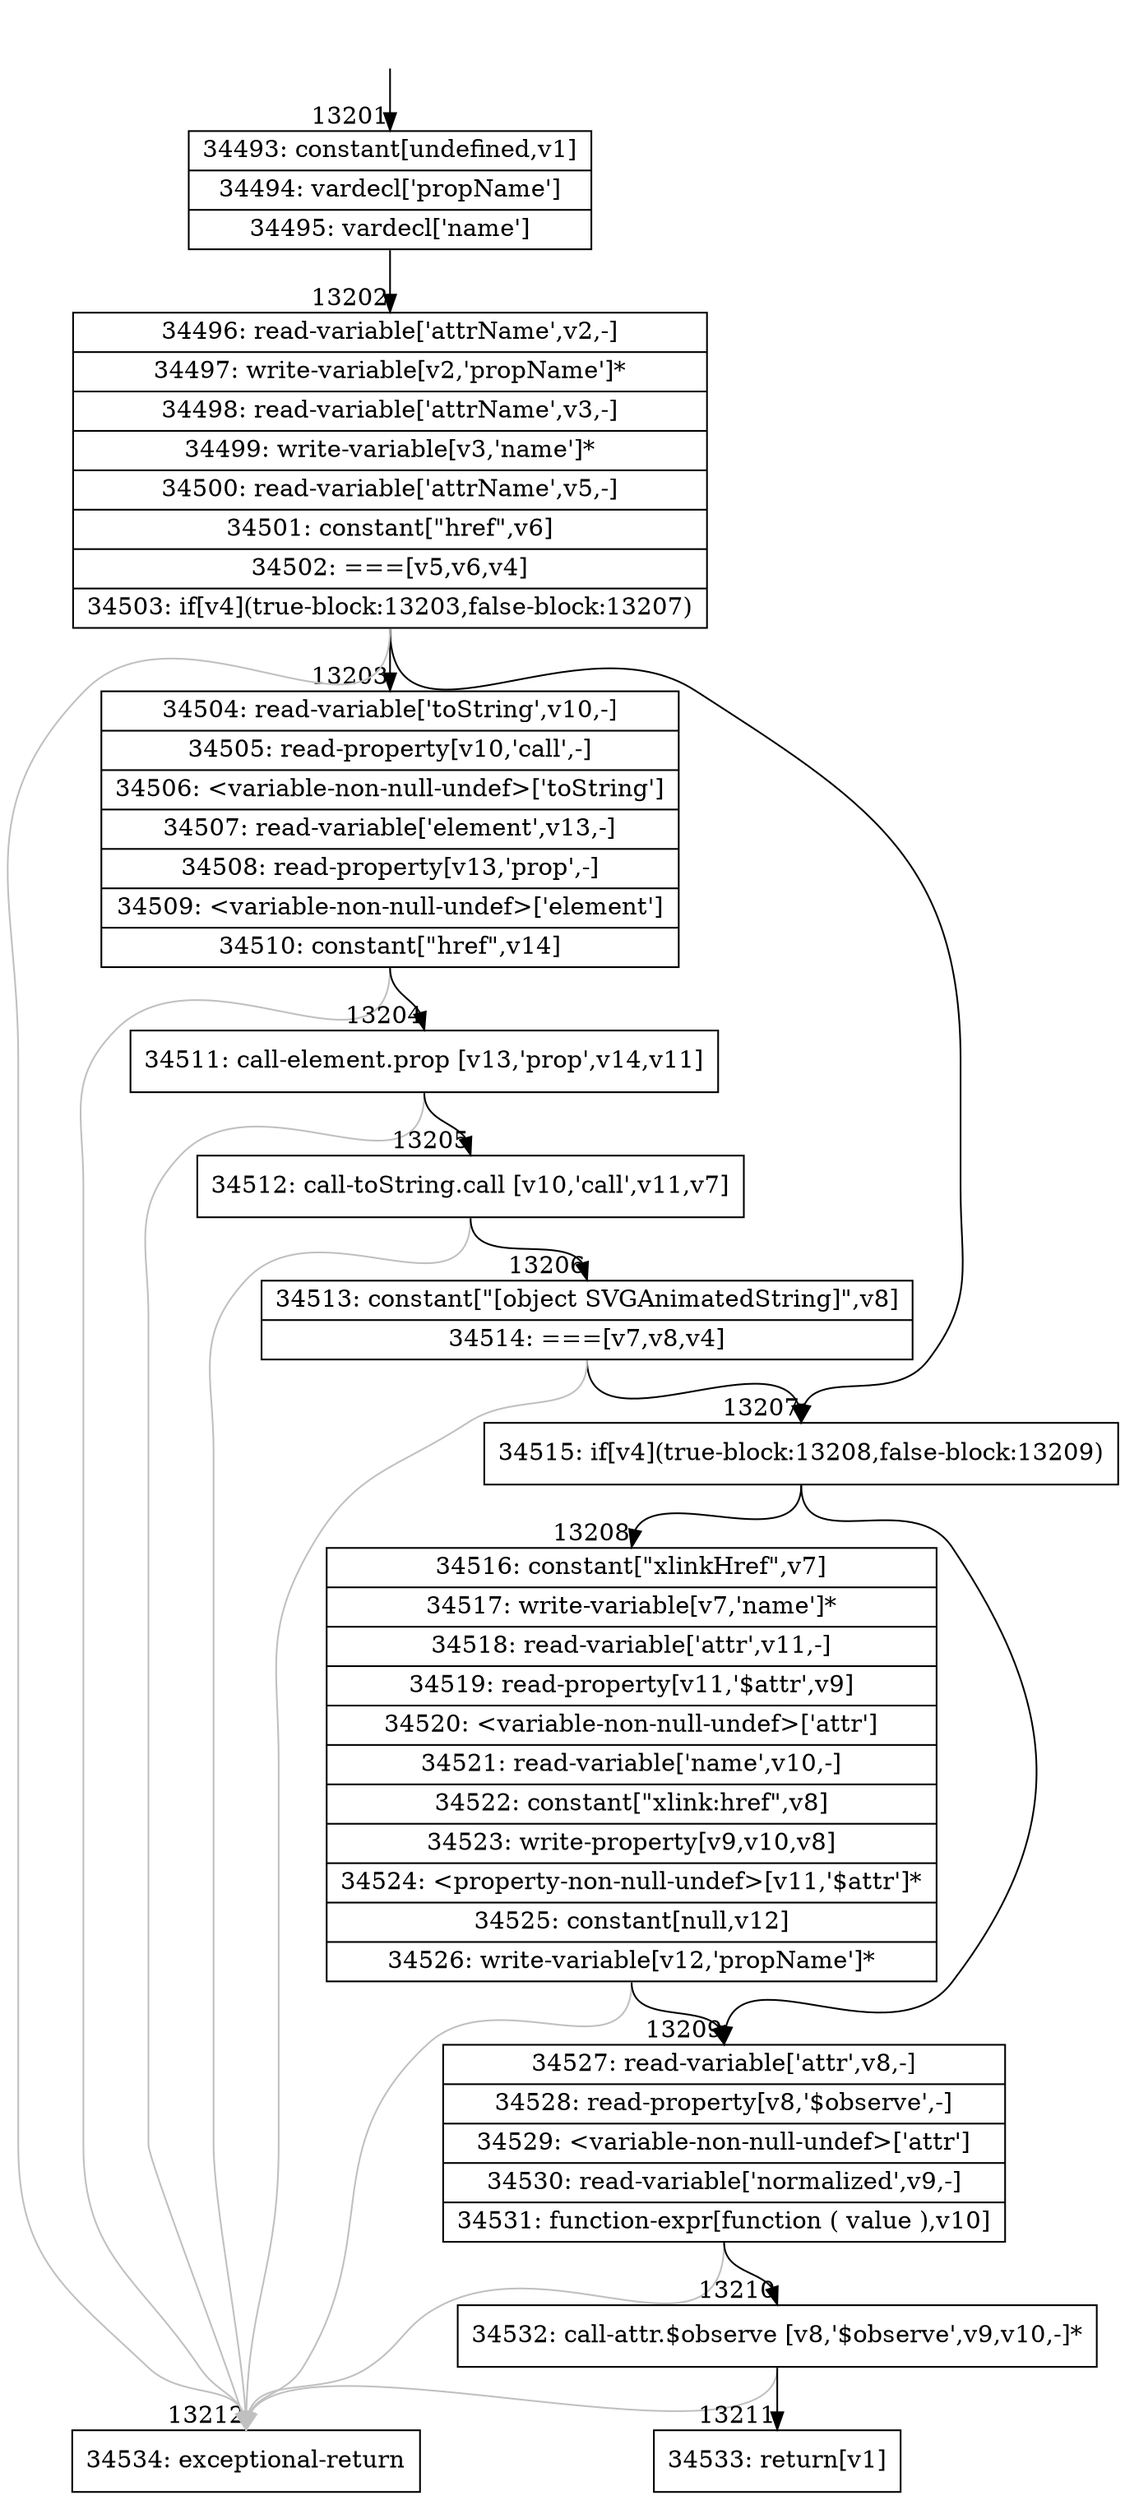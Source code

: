 digraph {
rankdir="TD"
BB_entry1020[shape=none,label=""];
BB_entry1020 -> BB13201 [tailport=s, headport=n, headlabel="    13201"]
BB13201 [shape=record label="{34493: constant[undefined,v1]|34494: vardecl['propName']|34495: vardecl['name']}" ] 
BB13201 -> BB13202 [tailport=s, headport=n, headlabel="      13202"]
BB13202 [shape=record label="{34496: read-variable['attrName',v2,-]|34497: write-variable[v2,'propName']*|34498: read-variable['attrName',v3,-]|34499: write-variable[v3,'name']*|34500: read-variable['attrName',v5,-]|34501: constant[\"href\",v6]|34502: ===[v5,v6,v4]|34503: if[v4](true-block:13203,false-block:13207)}" ] 
BB13202 -> BB13207 [tailport=s, headport=n, headlabel="      13207"]
BB13202 -> BB13203 [tailport=s, headport=n, headlabel="      13203"]
BB13202 -> BB13212 [tailport=s, headport=n, color=gray, headlabel="      13212"]
BB13203 [shape=record label="{34504: read-variable['toString',v10,-]|34505: read-property[v10,'call',-]|34506: \<variable-non-null-undef\>['toString']|34507: read-variable['element',v13,-]|34508: read-property[v13,'prop',-]|34509: \<variable-non-null-undef\>['element']|34510: constant[\"href\",v14]}" ] 
BB13203 -> BB13204 [tailport=s, headport=n, headlabel="      13204"]
BB13203 -> BB13212 [tailport=s, headport=n, color=gray]
BB13204 [shape=record label="{34511: call-element.prop [v13,'prop',v14,v11]}" ] 
BB13204 -> BB13205 [tailport=s, headport=n, headlabel="      13205"]
BB13204 -> BB13212 [tailport=s, headport=n, color=gray]
BB13205 [shape=record label="{34512: call-toString.call [v10,'call',v11,v7]}" ] 
BB13205 -> BB13206 [tailport=s, headport=n, headlabel="      13206"]
BB13205 -> BB13212 [tailport=s, headport=n, color=gray]
BB13206 [shape=record label="{34513: constant[\"[object SVGAnimatedString]\",v8]|34514: ===[v7,v8,v4]}" ] 
BB13206 -> BB13207 [tailport=s, headport=n]
BB13206 -> BB13212 [tailport=s, headport=n, color=gray]
BB13207 [shape=record label="{34515: if[v4](true-block:13208,false-block:13209)}" ] 
BB13207 -> BB13208 [tailport=s, headport=n, headlabel="      13208"]
BB13207 -> BB13209 [tailport=s, headport=n, headlabel="      13209"]
BB13208 [shape=record label="{34516: constant[\"xlinkHref\",v7]|34517: write-variable[v7,'name']*|34518: read-variable['attr',v11,-]|34519: read-property[v11,'$attr',v9]|34520: \<variable-non-null-undef\>['attr']|34521: read-variable['name',v10,-]|34522: constant[\"xlink:href\",v8]|34523: write-property[v9,v10,v8]|34524: \<property-non-null-undef\>[v11,'$attr']*|34525: constant[null,v12]|34526: write-variable[v12,'propName']*}" ] 
BB13208 -> BB13209 [tailport=s, headport=n]
BB13208 -> BB13212 [tailport=s, headport=n, color=gray]
BB13209 [shape=record label="{34527: read-variable['attr',v8,-]|34528: read-property[v8,'$observe',-]|34529: \<variable-non-null-undef\>['attr']|34530: read-variable['normalized',v9,-]|34531: function-expr[function ( value ),v10]}" ] 
BB13209 -> BB13210 [tailport=s, headport=n, headlabel="      13210"]
BB13209 -> BB13212 [tailport=s, headport=n, color=gray]
BB13210 [shape=record label="{34532: call-attr.$observe [v8,'$observe',v9,v10,-]*}" ] 
BB13210 -> BB13211 [tailport=s, headport=n, headlabel="      13211"]
BB13210 -> BB13212 [tailport=s, headport=n, color=gray]
BB13211 [shape=record label="{34533: return[v1]}" ] 
BB13212 [shape=record label="{34534: exceptional-return}" ] 
//#$~ 19851
}
